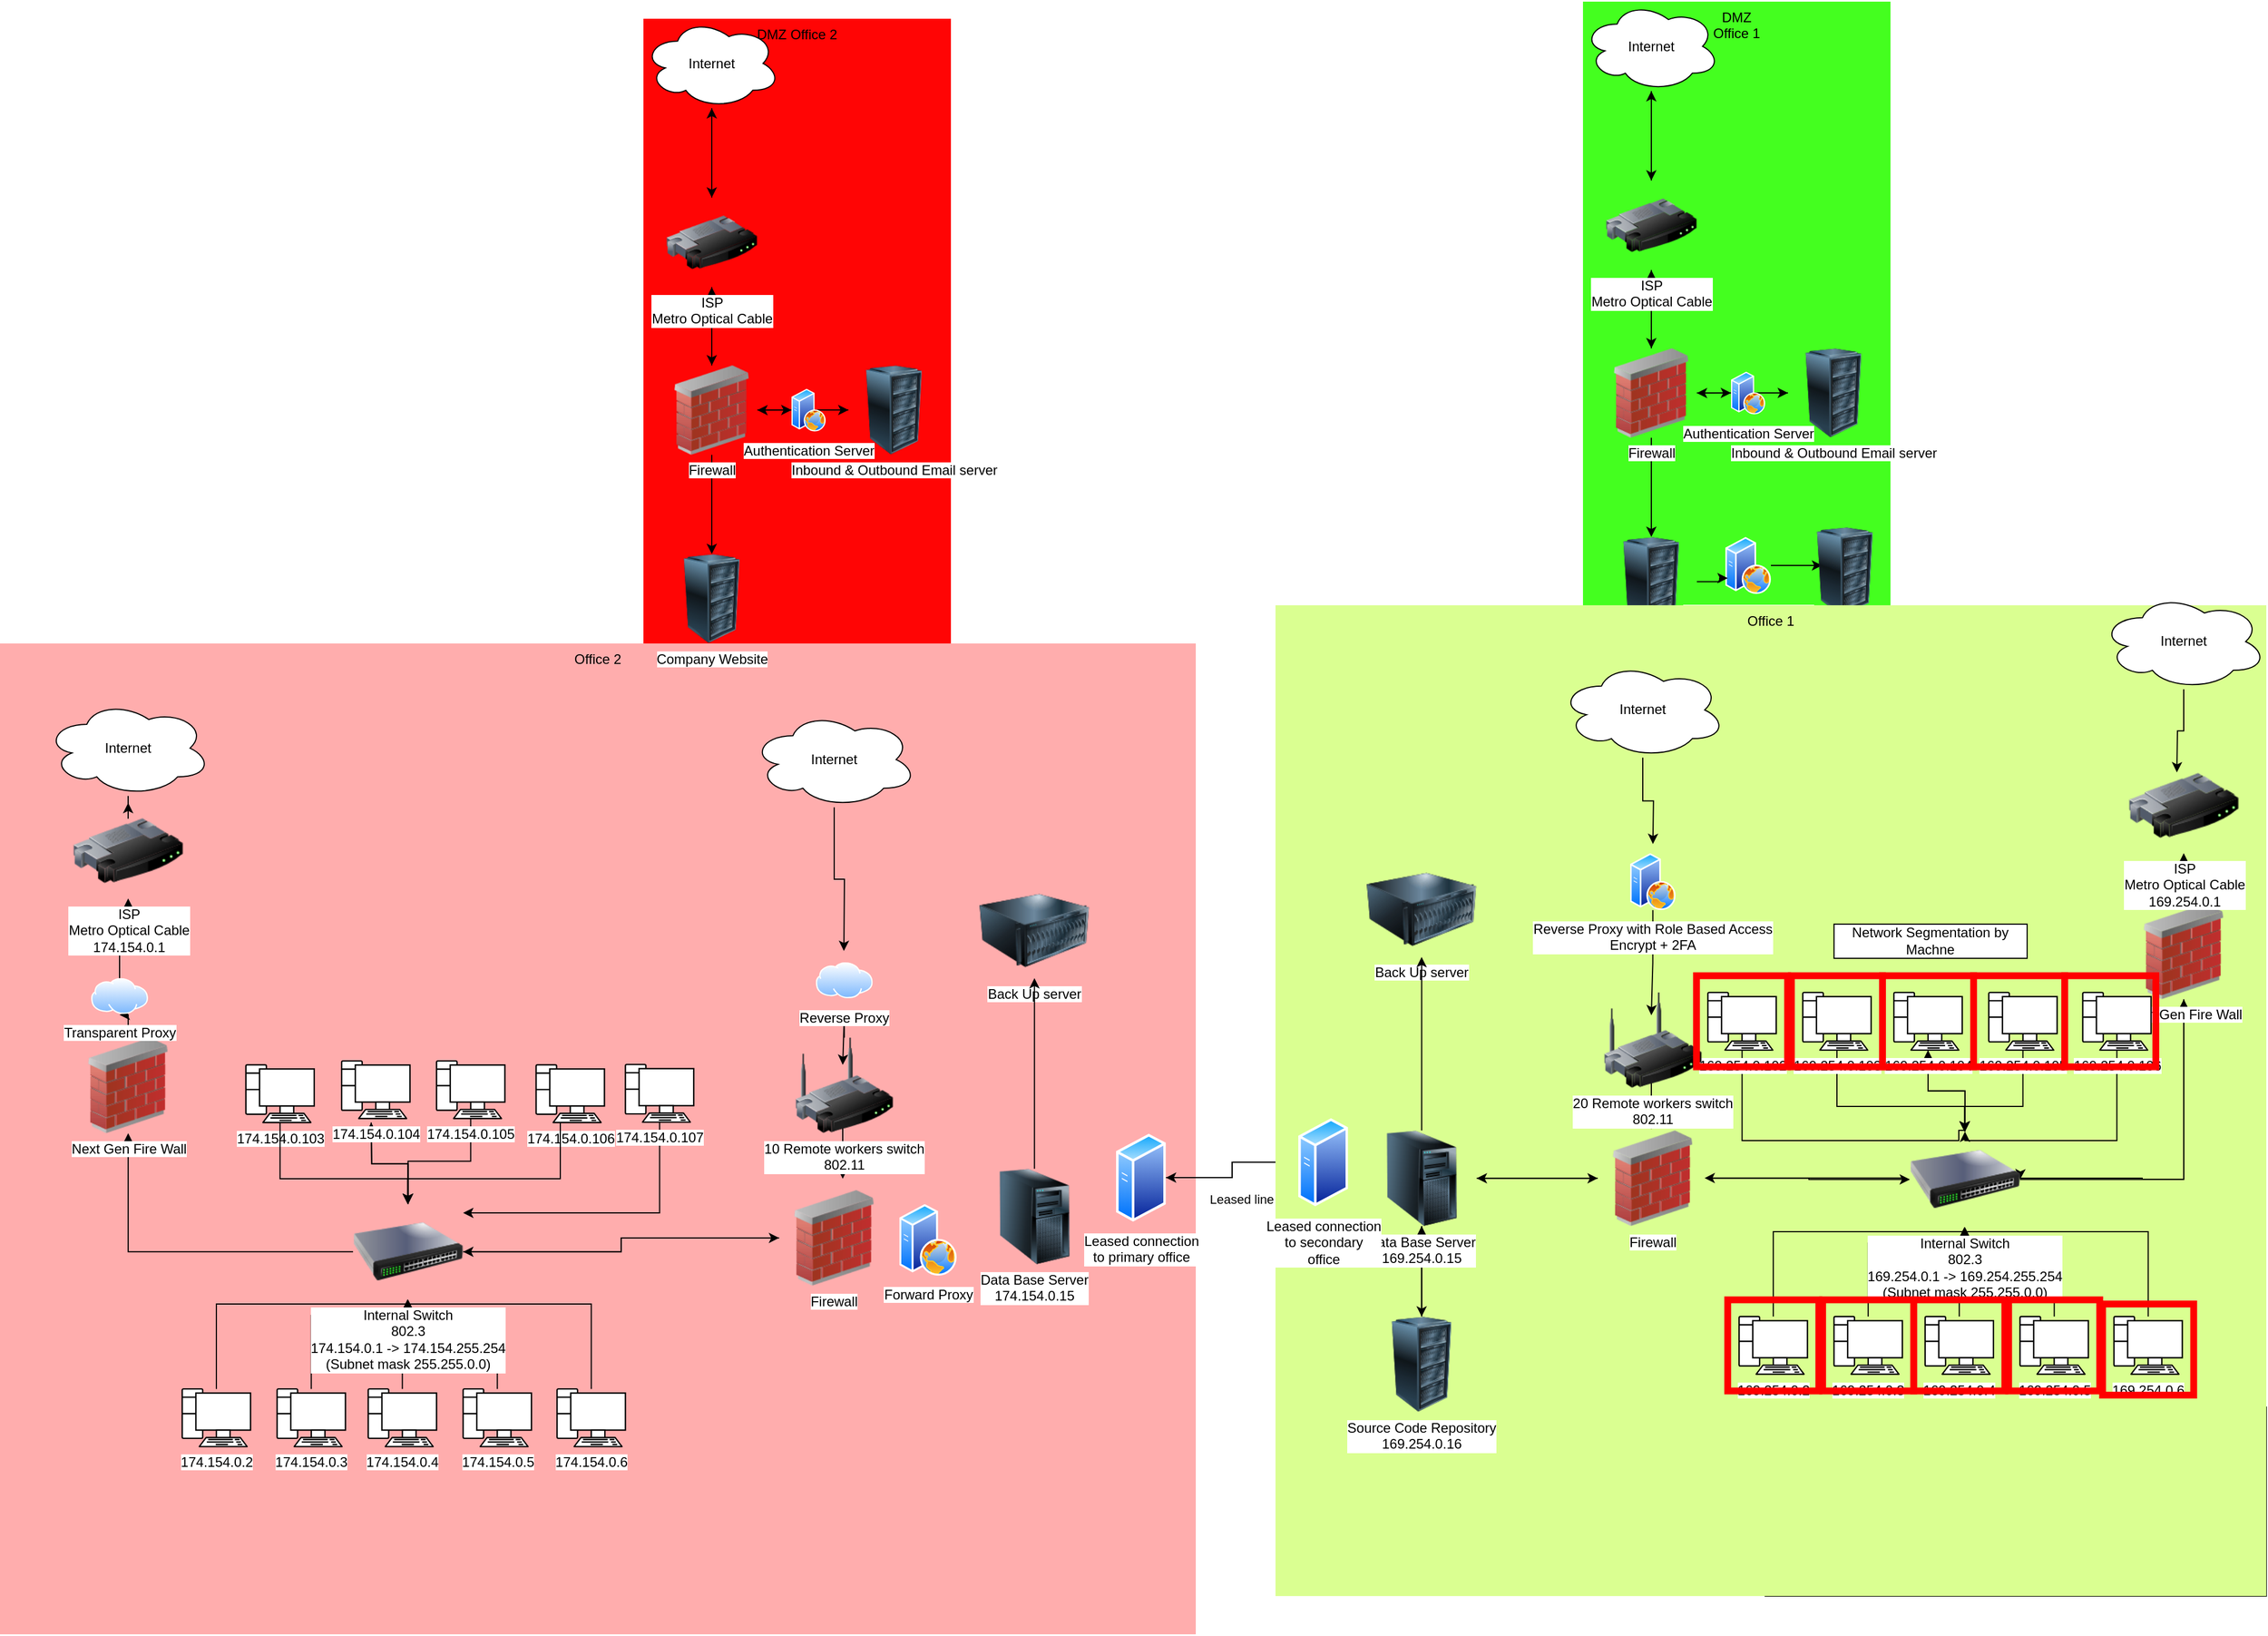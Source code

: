 <mxfile version="24.7.16">
  <diagram name="Page-1" id="X9YkFS0UQipS7ixekP1t">
    <mxGraphModel dx="2394" dy="1366" grid="1" gridSize="10" guides="1" tooltips="1" connect="1" arrows="1" fold="1" page="1" pageScale="1" pageWidth="1600" pageHeight="900" background="none" math="0" shadow="0">
      <root>
        <mxCell id="0" />
        <mxCell id="1" parent="0" />
        <mxCell id="PSQCY0DL3qGmr5zF4IYW-169" value="DMZ&#xa;Office 1&#xa;" style="group;fillColor=#44FF1F;" parent="1" vertex="1" connectable="0">
          <mxGeometry x="-110" y="-533.55" width="270" height="548.55" as="geometry" />
        </mxCell>
        <mxCell id="PSQCY0DL3qGmr5zF4IYW-170" value="Internet" style="ellipse;shape=cloud;whiteSpace=wrap;html=1;" parent="PSQCY0DL3qGmr5zF4IYW-169" vertex="1">
          <mxGeometry width="120" height="78.545" as="geometry" />
        </mxCell>
        <mxCell id="PSQCY0DL3qGmr5zF4IYW-171" style="edgeStyle=orthogonalEdgeStyle;rounded=0;orthogonalLoop=1;jettySize=auto;html=1;" parent="PSQCY0DL3qGmr5zF4IYW-169" source="PSQCY0DL3qGmr5zF4IYW-172" target="PSQCY0DL3qGmr5zF4IYW-170" edge="1">
          <mxGeometry relative="1" as="geometry" />
        </mxCell>
        <mxCell id="PSQCY0DL3qGmr5zF4IYW-173" style="edgeStyle=orthogonalEdgeStyle;rounded=0;orthogonalLoop=1;jettySize=auto;html=1;" parent="PSQCY0DL3qGmr5zF4IYW-169" source="PSQCY0DL3qGmr5zF4IYW-170" target="PSQCY0DL3qGmr5zF4IYW-172" edge="1">
          <mxGeometry relative="1" as="geometry" />
        </mxCell>
        <mxCell id="PSQCY0DL3qGmr5zF4IYW-174" style="edgeStyle=orthogonalEdgeStyle;rounded=0;orthogonalLoop=1;jettySize=auto;html=1;" parent="PSQCY0DL3qGmr5zF4IYW-169" source="PSQCY0DL3qGmr5zF4IYW-175" target="PSQCY0DL3qGmr5zF4IYW-172" edge="1">
          <mxGeometry relative="1" as="geometry" />
        </mxCell>
        <mxCell id="PSQCY0DL3qGmr5zF4IYW-176" style="edgeStyle=orthogonalEdgeStyle;rounded=0;orthogonalLoop=1;jettySize=auto;html=1;" parent="PSQCY0DL3qGmr5zF4IYW-169" source="PSQCY0DL3qGmr5zF4IYW-172" target="PSQCY0DL3qGmr5zF4IYW-175" edge="1">
          <mxGeometry relative="1" as="geometry" />
        </mxCell>
        <mxCell id="PSQCY0DL3qGmr5zF4IYW-177" style="edgeStyle=orthogonalEdgeStyle;rounded=0;orthogonalLoop=1;jettySize=auto;html=1;entryX=1;entryY=0.5;entryDx=0;entryDy=0;" parent="PSQCY0DL3qGmr5zF4IYW-169" source="PSQCY0DL3qGmr5zF4IYW-178" target="PSQCY0DL3qGmr5zF4IYW-175" edge="1">
          <mxGeometry relative="1" as="geometry" />
        </mxCell>
        <mxCell id="PSQCY0DL3qGmr5zF4IYW-178" value="Inbound &amp;amp; Outbound Email server&lt;br&gt;" style="image;html=1;image=img/lib/clip_art/computers/Server_Rack_128x128.png;" parent="PSQCY0DL3qGmr5zF4IYW-169" vertex="1">
          <mxGeometry x="180" y="304.364" width="80" height="78.545" as="geometry" />
        </mxCell>
        <mxCell id="PSQCY0DL3qGmr5zF4IYW-179" style="edgeStyle=orthogonalEdgeStyle;rounded=0;orthogonalLoop=1;jettySize=auto;html=1;" parent="PSQCY0DL3qGmr5zF4IYW-169" source="PSQCY0DL3qGmr5zF4IYW-184" target="PSQCY0DL3qGmr5zF4IYW-178" edge="1">
          <mxGeometry relative="1" as="geometry" />
        </mxCell>
        <mxCell id="PSQCY0DL3qGmr5zF4IYW-183" value="" style="edgeStyle=orthogonalEdgeStyle;rounded=0;orthogonalLoop=1;jettySize=auto;html=1;" parent="PSQCY0DL3qGmr5zF4IYW-169" source="PSQCY0DL3qGmr5zF4IYW-175" target="PSQCY0DL3qGmr5zF4IYW-184" edge="1">
          <mxGeometry relative="1" as="geometry">
            <mxPoint x="580" y="344" as="sourcePoint" />
            <mxPoint x="660" y="344" as="targetPoint" />
          </mxGeometry>
        </mxCell>
        <mxCell id="PSQCY0DL3qGmr5zF4IYW-184" value="Authentication Server" style="image;aspect=fixed;perimeter=ellipsePerimeter;html=1;align=center;shadow=0;dashed=0;spacingTop=3;image=img/lib/active_directory/web_server.svg;" parent="PSQCY0DL3qGmr5zF4IYW-169" vertex="1">
          <mxGeometry x="130" y="324.885" width="30" height="37.5" as="geometry" />
        </mxCell>
        <mxCell id="PSQCY0DL3qGmr5zF4IYW-185" style="edgeStyle=orthogonalEdgeStyle;rounded=0;orthogonalLoop=1;jettySize=auto;html=1;" parent="PSQCY0DL3qGmr5zF4IYW-169" source="PSQCY0DL3qGmr5zF4IYW-186" edge="1">
          <mxGeometry relative="1" as="geometry">
            <mxPoint x="210" y="495" as="targetPoint" />
          </mxGeometry>
        </mxCell>
        <mxCell id="PSQCY0DL3qGmr5zF4IYW-186" value="Authentication Server" style="image;aspect=fixed;perimeter=ellipsePerimeter;html=1;align=center;shadow=0;dashed=0;spacingTop=3;image=img/lib/active_directory/web_server.svg;" parent="PSQCY0DL3qGmr5zF4IYW-169" vertex="1">
          <mxGeometry x="125" y="470" width="40" height="50" as="geometry" />
        </mxCell>
        <mxCell id="PSQCY0DL3qGmr5zF4IYW-187" value="Website files and SQL" style="image;html=1;image=img/lib/clip_art/computers/Server_Rack_128x128.png;" parent="PSQCY0DL3qGmr5zF4IYW-169" vertex="1">
          <mxGeometry x="190" y="461.455" width="80" height="78.545" as="geometry" />
        </mxCell>
        <mxCell id="PSQCY0DL3qGmr5zF4IYW-181" value="Company Website&lt;br&gt;" style="image;html=1;image=img/lib/clip_art/computers/Server_Rack_128x128.png;" parent="PSQCY0DL3qGmr5zF4IYW-169" vertex="1">
          <mxGeometry x="20" y="470.005" width="80" height="78.545" as="geometry" />
        </mxCell>
        <mxCell id="PSQCY0DL3qGmr5zF4IYW-182" style="edgeStyle=orthogonalEdgeStyle;rounded=0;orthogonalLoop=1;jettySize=auto;html=1;" parent="PSQCY0DL3qGmr5zF4IYW-169" source="PSQCY0DL3qGmr5zF4IYW-175" target="PSQCY0DL3qGmr5zF4IYW-181" edge="1">
          <mxGeometry relative="1" as="geometry" />
        </mxCell>
        <mxCell id="PSQCY0DL3qGmr5zF4IYW-180" style="edgeStyle=orthogonalEdgeStyle;rounded=0;orthogonalLoop=1;jettySize=auto;html=1;entryX=0;entryY=0.75;entryDx=0;entryDy=0;" parent="PSQCY0DL3qGmr5zF4IYW-169" source="PSQCY0DL3qGmr5zF4IYW-181" target="PSQCY0DL3qGmr5zF4IYW-186" edge="1">
          <mxGeometry relative="1" as="geometry" />
        </mxCell>
        <mxCell id="PSQCY0DL3qGmr5zF4IYW-172" value="ISP&lt;br&gt;Metro Optical Cable&lt;br&gt;" style="image;html=1;image=img/lib/clip_art/networking/Router_128x128.png;" parent="PSQCY0DL3qGmr5zF4IYW-169" vertex="1">
          <mxGeometry x="20" y="157.091" width="80" height="78.545" as="geometry" />
        </mxCell>
        <mxCell id="PSQCY0DL3qGmr5zF4IYW-175" value="Firewall&lt;br&gt;" style="image;html=1;image=img/lib/clip_art/networking/Firewall_02_128x128.png;" parent="PSQCY0DL3qGmr5zF4IYW-169" vertex="1">
          <mxGeometry x="20" y="304.364" width="80" height="78.545" as="geometry" />
        </mxCell>
        <mxCell id="PSQCY0DL3qGmr5zF4IYW-196" value="Office 2" style="group;labelBackgroundColor=none;fillColor=#FFADAD;rounded=0;container=0;" parent="1" vertex="1" connectable="0">
          <mxGeometry x="-1500" y="30" width="1050" height="870" as="geometry" />
        </mxCell>
        <mxCell id="PSQCY0DL3qGmr5zF4IYW-202" style="edgeStyle=orthogonalEdgeStyle;rounded=0;orthogonalLoop=1;jettySize=auto;html=1;" parent="1" source="wFvbZyx7yDuqU1fI52FW-7" target="PSQCY0DL3qGmr5zF4IYW-227" edge="1">
          <mxGeometry relative="1" as="geometry" />
        </mxCell>
        <mxCell id="PSQCY0DL3qGmr5zF4IYW-200" style="edgeStyle=orthogonalEdgeStyle;rounded=0;orthogonalLoop=1;jettySize=auto;html=1;" parent="1" source="PSQCY0DL3qGmr5zF4IYW-223" target="PSQCY0DL3qGmr5zF4IYW-221" edge="1">
          <mxGeometry relative="1" as="geometry" />
        </mxCell>
        <mxCell id="PSQCY0DL3qGmr5zF4IYW-197" style="edgeStyle=orthogonalEdgeStyle;rounded=0;orthogonalLoop=1;jettySize=auto;html=1;" parent="1" source="PSQCY0DL3qGmr5zF4IYW-231" target="PSQCY0DL3qGmr5zF4IYW-227" edge="1">
          <mxGeometry relative="1" as="geometry">
            <mxPoint x="-975.632" y="206.747" as="targetPoint" />
          </mxGeometry>
        </mxCell>
        <mxCell id="PSQCY0DL3qGmr5zF4IYW-231" value="Internet" style="ellipse;shape=cloud;whiteSpace=wrap;html=1;" parent="1" vertex="1">
          <mxGeometry x="-1460" y="80" width="145" height="83.855" as="geometry" />
        </mxCell>
        <mxCell id="PSQCY0DL3qGmr5zF4IYW-227" value="ISP&lt;br&gt;&lt;div&gt;Metro Optical Cable&lt;/div&gt;&lt;div&gt;174.154.0.1&lt;br&gt;&lt;/div&gt;" style="image;html=1;image=img/lib/clip_art/networking/Router_128x128.png;" parent="1" vertex="1">
          <mxGeometry x="-1435.833" y="170.003" width="96.667" height="83.855" as="geometry" />
        </mxCell>
        <mxCell id="PSQCY0DL3qGmr5zF4IYW-221" value="Next Gen Fire Wall" style="image;html=1;image=img/lib/clip_art/networking/Firewall_02_128x128.png;" parent="1" vertex="1">
          <mxGeometry x="-1435.833" y="376.148" width="96.667" height="83.855" as="geometry" />
        </mxCell>
        <mxCell id="PSQCY0DL3qGmr5zF4IYW-206" style="edgeStyle=orthogonalEdgeStyle;rounded=0;orthogonalLoop=1;jettySize=auto;html=1;entryX=0.5;entryY=0;entryDx=0;entryDy=0;" parent="1" source="PSQCY0DL3qGmr5zF4IYW-229" edge="1">
          <mxGeometry relative="1" as="geometry">
            <mxPoint x="-760" y="400.0" as="targetPoint" />
          </mxGeometry>
        </mxCell>
        <mxCell id="PSQCY0DL3qGmr5zF4IYW-220" style="edgeStyle=orthogonalEdgeStyle;rounded=0;orthogonalLoop=1;jettySize=auto;html=1;" parent="1" edge="1">
          <mxGeometry relative="1" as="geometry">
            <mxPoint x="-760" y="500" as="targetPoint" />
            <mxPoint x="-760" y="450" as="sourcePoint" />
          </mxGeometry>
        </mxCell>
        <mxCell id="PSQCY0DL3qGmr5zF4IYW-226" value="Back Up server" style="image;html=1;image=img/lib/clip_art/computers/Server_128x128.png;" parent="1" vertex="1">
          <mxGeometry x="-640" y="239.998" width="96.667" height="83.855" as="geometry" />
        </mxCell>
        <mxCell id="PSQCY0DL3qGmr5zF4IYW-248" style="edgeStyle=orthogonalEdgeStyle;rounded=0;orthogonalLoop=1;jettySize=auto;html=1;" parent="1" source="PSQCY0DL3qGmr5zF4IYW-228" target="PSQCY0DL3qGmr5zF4IYW-223" edge="1">
          <mxGeometry relative="1" as="geometry" />
        </mxCell>
        <mxCell id="PSQCY0DL3qGmr5zF4IYW-228" value="Firewall&lt;br&gt;" style="image;html=1;image=img/lib/clip_art/networking/Firewall_02_128x128.png;" parent="1" vertex="1">
          <mxGeometry x="-815.837" y="510.005" width="96.667" height="83.855" as="geometry" />
        </mxCell>
        <mxCell id="PSQCY0DL3qGmr5zF4IYW-229" value="10 Remote workers switch&lt;br&gt;802.11" style="image;html=1;image=img/lib/clip_art/networking/Wireless_Router_128x128.png;" parent="1" vertex="1">
          <mxGeometry x="-806.997" y="376.146" width="96.667" height="83.855" as="geometry" />
        </mxCell>
        <mxCell id="6VdXOuYt-lf-O6uNw073-15" style="edgeStyle=orthogonalEdgeStyle;rounded=0;orthogonalLoop=1;jettySize=auto;html=1;" edge="1" parent="1" source="PSQCY0DL3qGmr5zF4IYW-230" target="PSQCY0DL3qGmr5zF4IYW-226">
          <mxGeometry relative="1" as="geometry" />
        </mxCell>
        <mxCell id="PSQCY0DL3qGmr5zF4IYW-230" value="Data Base Server&lt;br&gt;174.154.0.15" style="image;html=1;image=img/lib/clip_art/computers/Server_Tower_128x128.png;" parent="1" vertex="1">
          <mxGeometry x="-639.997" y="491.208" width="96.667" height="83.855" as="geometry" />
        </mxCell>
        <mxCell id="PSQCY0DL3qGmr5zF4IYW-242" style="edgeStyle=orthogonalEdgeStyle;rounded=0;orthogonalLoop=1;jettySize=auto;html=1;" parent="1" source="PSQCY0DL3qGmr5zF4IYW-243" edge="1">
          <mxGeometry relative="1" as="geometry">
            <mxPoint x="-759" y="300" as="targetPoint" />
          </mxGeometry>
        </mxCell>
        <mxCell id="PSQCY0DL3qGmr5zF4IYW-243" value="Internet" style="ellipse;shape=cloud;whiteSpace=wrap;html=1;" parent="1" vertex="1">
          <mxGeometry x="-840" y="90" width="145" height="83.855" as="geometry" />
        </mxCell>
        <mxCell id="PSQCY0DL3qGmr5zF4IYW-325" style="edgeStyle=orthogonalEdgeStyle;rounded=0;orthogonalLoop=1;jettySize=auto;html=1;" parent="1" source="PSQCY0DL3qGmr5zF4IYW-244" target="PSQCY0DL3qGmr5zF4IYW-195" edge="1">
          <mxGeometry relative="1" as="geometry" />
        </mxCell>
        <mxCell id="PSQCY0DL3qGmr5zF4IYW-244" value="Leased connection&lt;br&gt;to primary office" style="image;aspect=fixed;perimeter=ellipsePerimeter;html=1;align=center;shadow=0;dashed=0;spacingTop=3;image=img/lib/active_directory/generic_server.svg;" parent="1" vertex="1">
          <mxGeometry x="-520" y="460" width="43.75" height="78.13" as="geometry" />
        </mxCell>
        <mxCell id="PSQCY0DL3qGmr5zF4IYW-247" style="edgeStyle=orthogonalEdgeStyle;rounded=0;orthogonalLoop=1;jettySize=auto;html=1;" parent="1" source="PSQCY0DL3qGmr5zF4IYW-223" target="PSQCY0DL3qGmr5zF4IYW-228" edge="1">
          <mxGeometry relative="1" as="geometry" />
        </mxCell>
        <mxCell id="PSQCY0DL3qGmr5zF4IYW-201" style="edgeStyle=orthogonalEdgeStyle;rounded=0;orthogonalLoop=1;jettySize=auto;html=1;" parent="1" source="PSQCY0DL3qGmr5zF4IYW-224" target="PSQCY0DL3qGmr5zF4IYW-223" edge="1">
          <mxGeometry relative="1" as="geometry">
            <Array as="points">
              <mxPoint x="-1310.09" y="610" />
              <mxPoint x="-1142.09" y="610" />
            </Array>
          </mxGeometry>
        </mxCell>
        <mxCell id="PSQCY0DL3qGmr5zF4IYW-232" value="174.154.0.3" style="verticalAlign=top;verticalLabelPosition=bottom;labelPosition=center;align=center;html=1;outlineConnect=0;gradientDirection=north;strokeWidth=2;shape=mxgraph.networks.pc;labelBackgroundColor=default;" parent="1" vertex="1">
          <mxGeometry x="-1256.67" y="684.58" width="60" height="50.6" as="geometry" />
        </mxCell>
        <mxCell id="PSQCY0DL3qGmr5zF4IYW-211" style="edgeStyle=orthogonalEdgeStyle;rounded=0;orthogonalLoop=1;jettySize=auto;html=1;" parent="1" source="PSQCY0DL3qGmr5zF4IYW-232" target="PSQCY0DL3qGmr5zF4IYW-223" edge="1">
          <mxGeometry relative="1" as="geometry">
            <Array as="points">
              <mxPoint x="-1227.09" y="620" />
              <mxPoint x="-1142.09" y="620" />
            </Array>
          </mxGeometry>
        </mxCell>
        <mxCell id="PSQCY0DL3qGmr5zF4IYW-233" value="174.154.0.4" style="verticalAlign=top;verticalLabelPosition=bottom;labelPosition=center;align=center;html=1;outlineConnect=0;gradientDirection=north;strokeWidth=2;shape=mxgraph.networks.pc;labelBackgroundColor=default;" parent="1" vertex="1">
          <mxGeometry x="-1176.67" y="684.58" width="60" height="50.6" as="geometry" />
        </mxCell>
        <mxCell id="PSQCY0DL3qGmr5zF4IYW-212" style="edgeStyle=orthogonalEdgeStyle;rounded=0;orthogonalLoop=1;jettySize=auto;html=1;" parent="1" source="PSQCY0DL3qGmr5zF4IYW-233" target="PSQCY0DL3qGmr5zF4IYW-223" edge="1">
          <mxGeometry relative="1" as="geometry" />
        </mxCell>
        <mxCell id="PSQCY0DL3qGmr5zF4IYW-234" value="174.154.0.5" style="verticalAlign=top;verticalLabelPosition=bottom;labelPosition=center;align=center;html=1;outlineConnect=0;gradientDirection=north;strokeWidth=2;shape=mxgraph.networks.pc;labelBackgroundColor=default;" parent="1" vertex="1">
          <mxGeometry x="-1093.34" y="684.58" width="60" height="50.6" as="geometry" />
        </mxCell>
        <mxCell id="PSQCY0DL3qGmr5zF4IYW-213" style="edgeStyle=orthogonalEdgeStyle;rounded=0;orthogonalLoop=1;jettySize=auto;html=1;" parent="1" source="PSQCY0DL3qGmr5zF4IYW-234" target="PSQCY0DL3qGmr5zF4IYW-223" edge="1">
          <mxGeometry relative="1" as="geometry">
            <Array as="points">
              <mxPoint x="-1063.09" y="620" />
              <mxPoint x="-1142.09" y="620" />
            </Array>
          </mxGeometry>
        </mxCell>
        <mxCell id="PSQCY0DL3qGmr5zF4IYW-235" value="174.154.0.6" style="verticalAlign=top;verticalLabelPosition=bottom;labelPosition=center;align=center;html=1;outlineConnect=0;gradientDirection=north;strokeWidth=2;shape=mxgraph.networks.pc;labelBackgroundColor=default;" parent="1" vertex="1">
          <mxGeometry x="-1010.84" y="684.58" width="60" height="50.6" as="geometry" />
        </mxCell>
        <mxCell id="PSQCY0DL3qGmr5zF4IYW-214" style="edgeStyle=orthogonalEdgeStyle;rounded=0;orthogonalLoop=1;jettySize=auto;html=1;" parent="1" source="PSQCY0DL3qGmr5zF4IYW-235" target="PSQCY0DL3qGmr5zF4IYW-223" edge="1">
          <mxGeometry relative="1" as="geometry">
            <Array as="points">
              <mxPoint x="-981.09" y="610" />
              <mxPoint x="-1142.09" y="610" />
            </Array>
          </mxGeometry>
        </mxCell>
        <mxCell id="PSQCY0DL3qGmr5zF4IYW-237" value="174.154.0.103" style="verticalAlign=top;verticalLabelPosition=bottom;labelPosition=center;align=center;html=1;outlineConnect=0;gradientDirection=north;strokeWidth=2;shape=mxgraph.networks.pc;labelBackgroundColor=default;" parent="1" vertex="1">
          <mxGeometry x="-1284.09" y="400" width="60" height="50.6" as="geometry" />
        </mxCell>
        <mxCell id="PSQCY0DL3qGmr5zF4IYW-216" style="edgeStyle=orthogonalEdgeStyle;rounded=0;orthogonalLoop=1;jettySize=auto;html=1;" parent="1" source="PSQCY0DL3qGmr5zF4IYW-237" target="PSQCY0DL3qGmr5zF4IYW-223" edge="1">
          <mxGeometry relative="1" as="geometry">
            <Array as="points">
              <mxPoint x="-1254.09" y="500" />
              <mxPoint x="-1142.09" y="500" />
            </Array>
          </mxGeometry>
        </mxCell>
        <mxCell id="PSQCY0DL3qGmr5zF4IYW-239" value="174.154.0.106" style="verticalAlign=top;verticalLabelPosition=bottom;labelPosition=center;align=center;html=1;outlineConnect=0;gradientDirection=north;strokeWidth=2;shape=mxgraph.networks.pc;strokeColor=default;labelBackgroundColor=default;" parent="1" vertex="1">
          <mxGeometry x="-1029.25" y="400" width="60" height="50.6" as="geometry" />
        </mxCell>
        <mxCell id="PSQCY0DL3qGmr5zF4IYW-219" style="edgeStyle=orthogonalEdgeStyle;rounded=0;orthogonalLoop=1;jettySize=auto;html=1;entryX=0.5;entryY=0;entryDx=0;entryDy=0;" parent="1" source="PSQCY0DL3qGmr5zF4IYW-239" target="PSQCY0DL3qGmr5zF4IYW-223" edge="1">
          <mxGeometry relative="1" as="geometry">
            <Array as="points">
              <mxPoint x="-1008" y="500" />
              <mxPoint x="-1142" y="500" />
            </Array>
          </mxGeometry>
        </mxCell>
        <mxCell id="PSQCY0DL3qGmr5zF4IYW-217" style="edgeStyle=orthogonalEdgeStyle;rounded=0;orthogonalLoop=1;jettySize=auto;html=1;entryX=0.5;entryY=0;entryDx=0;entryDy=0;" parent="1" target="PSQCY0DL3qGmr5zF4IYW-223" edge="1">
          <mxGeometry relative="1" as="geometry">
            <mxPoint x="-1174.083" y="450.6" as="sourcePoint" />
          </mxGeometry>
        </mxCell>
        <mxCell id="PSQCY0DL3qGmr5zF4IYW-222" value="" style="edgeStyle=orthogonalEdgeStyle;rounded=0;orthogonalLoop=1;jettySize=auto;html=1;" parent="1" source="PSQCY0DL3qGmr5zF4IYW-223" edge="1">
          <mxGeometry relative="1" as="geometry">
            <mxPoint x="-1174.083" y="450.6" as="targetPoint" />
          </mxGeometry>
        </mxCell>
        <mxCell id="PSQCY0DL3qGmr5zF4IYW-223" value="Internal Switch&lt;br&gt;802.3&lt;br&gt;174.154.0.1 -&amp;gt; 174.154.255.254 &lt;br&gt;(Subnet mask 255.255.0.0)" style="image;html=1;image=img/lib/clip_art/networking/Switch_128x128.png;" parent="1" vertex="1">
          <mxGeometry x="-1190.003" y="522.207" width="96.667" height="83.855" as="geometry" />
        </mxCell>
        <mxCell id="PSQCY0DL3qGmr5zF4IYW-224" value="174.154.0.2" style="verticalAlign=top;verticalLabelPosition=bottom;labelPosition=center;align=center;html=1;outlineConnect=0;gradientDirection=north;strokeWidth=2;shape=mxgraph.networks.pc;labelBackgroundColor=default;" parent="1" vertex="1">
          <mxGeometry x="-1340" y="684.58" width="60" height="50.6" as="geometry" />
        </mxCell>
        <mxCell id="PSQCY0DL3qGmr5zF4IYW-249" value="174.154.0.104" style="verticalAlign=top;verticalLabelPosition=bottom;labelPosition=center;align=center;html=1;outlineConnect=0;gradientDirection=north;strokeWidth=2;shape=mxgraph.networks.pc;labelBackgroundColor=default;" parent="1" vertex="1">
          <mxGeometry x="-1200" y="396.54" width="60" height="50.6" as="geometry" />
        </mxCell>
        <mxCell id="PSQCY0DL3qGmr5zF4IYW-258" style="edgeStyle=orthogonalEdgeStyle;rounded=0;orthogonalLoop=1;jettySize=auto;html=1;entryX=0.5;entryY=0;entryDx=0;entryDy=0;" parent="1" source="PSQCY0DL3qGmr5zF4IYW-251" target="PSQCY0DL3qGmr5zF4IYW-223" edge="1">
          <mxGeometry relative="1" as="geometry" />
        </mxCell>
        <mxCell id="PSQCY0DL3qGmr5zF4IYW-251" value="174.154.0.105" style="verticalAlign=top;verticalLabelPosition=bottom;labelPosition=center;align=center;html=1;outlineConnect=0;gradientDirection=north;strokeWidth=2;shape=mxgraph.networks.pc;labelBackgroundColor=default;" parent="1" vertex="1">
          <mxGeometry x="-1116.67" y="396.54" width="60" height="50.6" as="geometry" />
        </mxCell>
        <mxCell id="PSQCY0DL3qGmr5zF4IYW-304" style="edgeStyle=orthogonalEdgeStyle;rounded=0;orthogonalLoop=1;jettySize=auto;html=1;" parent="1" source="PSQCY0DL3qGmr5zF4IYW-303" target="PSQCY0DL3qGmr5zF4IYW-223" edge="1">
          <mxGeometry relative="1" as="geometry">
            <Array as="points">
              <mxPoint x="-921" y="530" />
            </Array>
          </mxGeometry>
        </mxCell>
        <mxCell id="PSQCY0DL3qGmr5zF4IYW-303" value="174.154.0.107" style="verticalAlign=top;verticalLabelPosition=bottom;labelPosition=center;align=center;html=1;outlineConnect=0;gradientDirection=north;strokeWidth=2;shape=mxgraph.networks.pc;strokeColor=default;labelBackgroundColor=default;" parent="1" vertex="1">
          <mxGeometry x="-950.84" y="399.7" width="60" height="50.6" as="geometry" />
        </mxCell>
        <mxCell id="PSQCY0DL3qGmr5zF4IYW-306" value="DMZ Office 2&#xa;" style="group;fillColor=#FF0505;" parent="1" vertex="1" connectable="0">
          <mxGeometry x="-935" y="-518.55" width="270" height="548.55" as="geometry" />
        </mxCell>
        <mxCell id="PSQCY0DL3qGmr5zF4IYW-307" value="Internet" style="ellipse;shape=cloud;whiteSpace=wrap;html=1;" parent="PSQCY0DL3qGmr5zF4IYW-306" vertex="1">
          <mxGeometry width="120" height="78.545" as="geometry" />
        </mxCell>
        <mxCell id="PSQCY0DL3qGmr5zF4IYW-308" style="edgeStyle=orthogonalEdgeStyle;rounded=0;orthogonalLoop=1;jettySize=auto;html=1;" parent="PSQCY0DL3qGmr5zF4IYW-306" source="PSQCY0DL3qGmr5zF4IYW-323" target="PSQCY0DL3qGmr5zF4IYW-307" edge="1">
          <mxGeometry relative="1" as="geometry" />
        </mxCell>
        <mxCell id="PSQCY0DL3qGmr5zF4IYW-309" style="edgeStyle=orthogonalEdgeStyle;rounded=0;orthogonalLoop=1;jettySize=auto;html=1;" parent="PSQCY0DL3qGmr5zF4IYW-306" source="PSQCY0DL3qGmr5zF4IYW-307" target="PSQCY0DL3qGmr5zF4IYW-323" edge="1">
          <mxGeometry relative="1" as="geometry" />
        </mxCell>
        <mxCell id="PSQCY0DL3qGmr5zF4IYW-310" style="edgeStyle=orthogonalEdgeStyle;rounded=0;orthogonalLoop=1;jettySize=auto;html=1;" parent="PSQCY0DL3qGmr5zF4IYW-306" source="PSQCY0DL3qGmr5zF4IYW-324" target="PSQCY0DL3qGmr5zF4IYW-323" edge="1">
          <mxGeometry relative="1" as="geometry" />
        </mxCell>
        <mxCell id="PSQCY0DL3qGmr5zF4IYW-311" style="edgeStyle=orthogonalEdgeStyle;rounded=0;orthogonalLoop=1;jettySize=auto;html=1;" parent="PSQCY0DL3qGmr5zF4IYW-306" source="PSQCY0DL3qGmr5zF4IYW-323" target="PSQCY0DL3qGmr5zF4IYW-324" edge="1">
          <mxGeometry relative="1" as="geometry" />
        </mxCell>
        <mxCell id="PSQCY0DL3qGmr5zF4IYW-312" style="edgeStyle=orthogonalEdgeStyle;rounded=0;orthogonalLoop=1;jettySize=auto;html=1;entryX=1;entryY=0.5;entryDx=0;entryDy=0;" parent="PSQCY0DL3qGmr5zF4IYW-306" source="PSQCY0DL3qGmr5zF4IYW-313" target="PSQCY0DL3qGmr5zF4IYW-324" edge="1">
          <mxGeometry relative="1" as="geometry" />
        </mxCell>
        <mxCell id="PSQCY0DL3qGmr5zF4IYW-313" value="Inbound &amp;amp; Outbound Email server&lt;br&gt;" style="image;html=1;image=img/lib/clip_art/computers/Server_Rack_128x128.png;" parent="PSQCY0DL3qGmr5zF4IYW-306" vertex="1">
          <mxGeometry x="180" y="304.364" width="80" height="78.545" as="geometry" />
        </mxCell>
        <mxCell id="PSQCY0DL3qGmr5zF4IYW-314" style="edgeStyle=orthogonalEdgeStyle;rounded=0;orthogonalLoop=1;jettySize=auto;html=1;" parent="PSQCY0DL3qGmr5zF4IYW-306" source="PSQCY0DL3qGmr5zF4IYW-316" target="PSQCY0DL3qGmr5zF4IYW-313" edge="1">
          <mxGeometry relative="1" as="geometry" />
        </mxCell>
        <mxCell id="PSQCY0DL3qGmr5zF4IYW-315" value="" style="edgeStyle=orthogonalEdgeStyle;rounded=0;orthogonalLoop=1;jettySize=auto;html=1;" parent="PSQCY0DL3qGmr5zF4IYW-306" source="PSQCY0DL3qGmr5zF4IYW-324" target="PSQCY0DL3qGmr5zF4IYW-316" edge="1">
          <mxGeometry relative="1" as="geometry">
            <mxPoint x="580" y="344" as="sourcePoint" />
            <mxPoint x="660" y="344" as="targetPoint" />
          </mxGeometry>
        </mxCell>
        <mxCell id="PSQCY0DL3qGmr5zF4IYW-316" value="Authentication Server" style="image;aspect=fixed;perimeter=ellipsePerimeter;html=1;align=center;shadow=0;dashed=0;spacingTop=3;image=img/lib/active_directory/web_server.svg;" parent="PSQCY0DL3qGmr5zF4IYW-306" vertex="1">
          <mxGeometry x="130" y="324.885" width="30" height="37.5" as="geometry" />
        </mxCell>
        <mxCell id="PSQCY0DL3qGmr5zF4IYW-320" value="Company Website&lt;br&gt;" style="image;html=1;image=img/lib/clip_art/computers/Server_Rack_128x128.png;" parent="PSQCY0DL3qGmr5zF4IYW-306" vertex="1">
          <mxGeometry x="20" y="470.005" width="80" height="78.545" as="geometry" />
        </mxCell>
        <mxCell id="PSQCY0DL3qGmr5zF4IYW-321" style="edgeStyle=orthogonalEdgeStyle;rounded=0;orthogonalLoop=1;jettySize=auto;html=1;" parent="PSQCY0DL3qGmr5zF4IYW-306" source="PSQCY0DL3qGmr5zF4IYW-324" target="PSQCY0DL3qGmr5zF4IYW-320" edge="1">
          <mxGeometry relative="1" as="geometry" />
        </mxCell>
        <mxCell id="PSQCY0DL3qGmr5zF4IYW-323" value="ISP&lt;br&gt;Metro Optical Cable&lt;br&gt;" style="image;html=1;image=img/lib/clip_art/networking/Router_128x128.png;" parent="PSQCY0DL3qGmr5zF4IYW-306" vertex="1">
          <mxGeometry x="20" y="157.091" width="80" height="78.545" as="geometry" />
        </mxCell>
        <mxCell id="PSQCY0DL3qGmr5zF4IYW-324" value="Firewall&lt;br&gt;" style="image;html=1;image=img/lib/clip_art/networking/Firewall_02_128x128.png;" parent="PSQCY0DL3qGmr5zF4IYW-306" vertex="1">
          <mxGeometry x="20" y="304.364" width="80" height="78.545" as="geometry" />
        </mxCell>
        <mxCell id="PSQCY0DL3qGmr5zF4IYW-326" style="edgeStyle=orthogonalEdgeStyle;rounded=0;orthogonalLoop=1;jettySize=auto;html=1;" parent="1" source="PSQCY0DL3qGmr5zF4IYW-195" target="PSQCY0DL3qGmr5zF4IYW-244" edge="1">
          <mxGeometry relative="1" as="geometry" />
        </mxCell>
        <mxCell id="PSQCY0DL3qGmr5zF4IYW-327" value="Leased line" style="edgeLabel;html=1;align=center;verticalAlign=middle;resizable=0;points=[];" parent="PSQCY0DL3qGmr5zF4IYW-326" vertex="1" connectable="0">
          <mxGeometry x="0.25" y="-2" relative="1" as="geometry">
            <mxPoint x="17" y="21" as="offset" />
          </mxGeometry>
        </mxCell>
        <mxCell id="5QsFdZan3LT1QKr72UUt-5" value="Forward Proxy" style="image;aspect=fixed;perimeter=ellipsePerimeter;html=1;align=center;shadow=0;dashed=0;spacingTop=3;image=img/lib/active_directory/web_server.svg;" parent="1" vertex="1">
          <mxGeometry x="-710.33" y="522.21" width="50.33" height="62.91" as="geometry" />
        </mxCell>
        <mxCell id="wFvbZyx7yDuqU1fI52FW-1" value="Reverse Proxy" style="image;aspect=fixed;perimeter=ellipsePerimeter;html=1;align=center;shadow=0;dashed=0;spacingTop=3;image=img/lib/active_directory/internet_cloud.svg;" parent="1" vertex="1">
          <mxGeometry x="-783.66" y="310" width="50" height="31.5" as="geometry" />
        </mxCell>
        <mxCell id="wFvbZyx7yDuqU1fI52FW-8" value="" style="edgeStyle=orthogonalEdgeStyle;rounded=0;orthogonalLoop=1;jettySize=auto;html=1;" parent="1" source="PSQCY0DL3qGmr5zF4IYW-221" target="wFvbZyx7yDuqU1fI52FW-7" edge="1">
          <mxGeometry relative="1" as="geometry">
            <mxPoint x="-1387" y="376" as="sourcePoint" />
            <mxPoint x="-1387" y="254" as="targetPoint" />
          </mxGeometry>
        </mxCell>
        <mxCell id="wFvbZyx7yDuqU1fI52FW-7" value="Transparent Proxy" style="image;aspect=fixed;perimeter=ellipsePerimeter;html=1;align=center;shadow=0;dashed=0;spacingTop=3;image=img/lib/active_directory/internet_cloud.svg;" parent="1" vertex="1">
          <mxGeometry x="-1420" y="323.85" width="50" height="31.5" as="geometry" />
        </mxCell>
        <mxCell id="6VdXOuYt-lf-O6uNw073-1" value="" style="swimlane;startSize=0;" vertex="1" parent="1">
          <mxGeometry x="50" y="700" width="440" height="166.45" as="geometry" />
        </mxCell>
        <mxCell id="PSQCY0DL3qGmr5zF4IYW-73" value="Office 1" style="group;labelBackgroundColor=none;fillColor=#DAFF91;rounded=0;" parent="6VdXOuYt-lf-O6uNw073-1" vertex="1" connectable="0">
          <mxGeometry x="-430" y="-703.55" width="870" height="870" as="geometry" />
        </mxCell>
        <mxCell id="PSQCY0DL3qGmr5zF4IYW-3" style="edgeStyle=orthogonalEdgeStyle;rounded=0;orthogonalLoop=1;jettySize=auto;html=1;" parent="PSQCY0DL3qGmr5zF4IYW-73" source="PSQCY0DL3qGmr5zF4IYW-1" edge="1">
          <mxGeometry relative="1" as="geometry">
            <mxPoint x="791.458" y="146.747" as="targetPoint" />
          </mxGeometry>
        </mxCell>
        <mxCell id="PSQCY0DL3qGmr5zF4IYW-5" style="edgeStyle=orthogonalEdgeStyle;rounded=0;orthogonalLoop=1;jettySize=auto;html=1;" parent="PSQCY0DL3qGmr5zF4IYW-73" target="PSQCY0DL3qGmr5zF4IYW-4" edge="1">
          <mxGeometry relative="1" as="geometry">
            <mxPoint x="791.458" y="230.602" as="sourcePoint" />
          </mxGeometry>
        </mxCell>
        <mxCell id="PSQCY0DL3qGmr5zF4IYW-78" style="edgeStyle=orthogonalEdgeStyle;rounded=0;orthogonalLoop=1;jettySize=auto;html=1;entryX=1;entryY=0.5;entryDx=0;entryDy=0;" parent="PSQCY0DL3qGmr5zF4IYW-73" source="PSQCY0DL3qGmr5zF4IYW-4" target="PSQCY0DL3qGmr5zF4IYW-8" edge="1">
          <mxGeometry relative="1" as="geometry">
            <mxPoint x="760" y="540" as="targetPoint" />
            <Array as="points">
              <mxPoint x="798" y="504" />
              <mxPoint x="761" y="504" />
              <mxPoint x="761" y="503" />
              <mxPoint x="654" y="503" />
            </Array>
          </mxGeometry>
        </mxCell>
        <mxCell id="PSQCY0DL3qGmr5zF4IYW-33" style="edgeStyle=orthogonalEdgeStyle;rounded=0;orthogonalLoop=1;jettySize=auto;html=1;" parent="PSQCY0DL3qGmr5zF4IYW-73" source="PSQCY0DL3qGmr5zF4IYW-8" target="PSQCY0DL3qGmr5zF4IYW-4" edge="1">
          <mxGeometry relative="1" as="geometry" />
        </mxCell>
        <mxCell id="PSQCY0DL3qGmr5zF4IYW-94" style="edgeStyle=orthogonalEdgeStyle;rounded=0;orthogonalLoop=1;jettySize=auto;html=1;" parent="PSQCY0DL3qGmr5zF4IYW-73" source="PSQCY0DL3qGmr5zF4IYW-10" target="PSQCY0DL3qGmr5zF4IYW-8" edge="1">
          <mxGeometry relative="1" as="geometry">
            <Array as="points">
              <mxPoint x="437" y="550" />
              <mxPoint x="605" y="550" />
            </Array>
          </mxGeometry>
        </mxCell>
        <mxCell id="PSQCY0DL3qGmr5zF4IYW-34" style="edgeStyle=orthogonalEdgeStyle;rounded=0;orthogonalLoop=1;jettySize=auto;html=1;" parent="PSQCY0DL3qGmr5zF4IYW-73" source="PSQCY0DL3qGmr5zF4IYW-4" target="PSQCY0DL3qGmr5zF4IYW-17" edge="1">
          <mxGeometry relative="1" as="geometry" />
        </mxCell>
        <mxCell id="PSQCY0DL3qGmr5zF4IYW-39" style="edgeStyle=orthogonalEdgeStyle;rounded=0;orthogonalLoop=1;jettySize=auto;html=1;" parent="PSQCY0DL3qGmr5zF4IYW-73" source="PSQCY0DL3qGmr5zF4IYW-37" target="PSQCY0DL3qGmr5zF4IYW-8" edge="1">
          <mxGeometry relative="1" as="geometry" />
        </mxCell>
        <mxCell id="PSQCY0DL3qGmr5zF4IYW-77" style="edgeStyle=orthogonalEdgeStyle;rounded=0;orthogonalLoop=1;jettySize=auto;html=1;" parent="PSQCY0DL3qGmr5zF4IYW-73" source="PSQCY0DL3qGmr5zF4IYW-37" target="PSQCY0DL3qGmr5zF4IYW-66" edge="1">
          <mxGeometry relative="1" as="geometry" />
        </mxCell>
        <mxCell id="PSQCY0DL3qGmr5zF4IYW-40" style="edgeStyle=orthogonalEdgeStyle;rounded=0;orthogonalLoop=1;jettySize=auto;html=1;strokeColor=default;" parent="PSQCY0DL3qGmr5zF4IYW-73" edge="1">
          <mxGeometry relative="1" as="geometry">
            <mxPoint x="550.417" y="502.964" as="sourcePoint" />
            <mxPoint x="376.75" y="502.964" as="targetPoint" />
          </mxGeometry>
        </mxCell>
        <mxCell id="PSQCY0DL3qGmr5zF4IYW-100" style="edgeStyle=orthogonalEdgeStyle;rounded=0;orthogonalLoop=1;jettySize=auto;html=1;entryX=0.5;entryY=0;entryDx=0;entryDy=0;" parent="PSQCY0DL3qGmr5zF4IYW-73" source="5QsFdZan3LT1QKr72UUt-1" edge="1">
          <mxGeometry relative="1" as="geometry">
            <mxPoint x="331.385" y="293.491" as="sourcePoint" />
            <mxPoint x="330" y="360.0" as="targetPoint" />
          </mxGeometry>
        </mxCell>
        <mxCell id="PSQCY0DL3qGmr5zF4IYW-69" style="edgeStyle=orthogonalEdgeStyle;rounded=0;orthogonalLoop=1;jettySize=auto;html=1;" parent="PSQCY0DL3qGmr5zF4IYW-73" source="PSQCY0DL3qGmr5zF4IYW-66" target="PSQCY0DL3qGmr5zF4IYW-11" edge="1">
          <mxGeometry relative="1" as="geometry" />
        </mxCell>
        <mxCell id="PSQCY0DL3qGmr5zF4IYW-76" style="edgeStyle=orthogonalEdgeStyle;rounded=0;orthogonalLoop=1;jettySize=auto;html=1;" parent="PSQCY0DL3qGmr5zF4IYW-73" source="PSQCY0DL3qGmr5zF4IYW-66" target="PSQCY0DL3qGmr5zF4IYW-37" edge="1">
          <mxGeometry relative="1" as="geometry" />
        </mxCell>
        <mxCell id="PSQCY0DL3qGmr5zF4IYW-70" style="edgeStyle=orthogonalEdgeStyle;rounded=0;orthogonalLoop=1;jettySize=auto;html=1;" parent="PSQCY0DL3qGmr5zF4IYW-73" source="PSQCY0DL3qGmr5zF4IYW-11" target="PSQCY0DL3qGmr5zF4IYW-66" edge="1">
          <mxGeometry relative="1" as="geometry" />
        </mxCell>
        <mxCell id="PSQCY0DL3qGmr5zF4IYW-95" style="edgeStyle=orthogonalEdgeStyle;rounded=0;orthogonalLoop=1;jettySize=auto;html=1;" parent="PSQCY0DL3qGmr5zF4IYW-73" source="PSQCY0DL3qGmr5zF4IYW-79" target="PSQCY0DL3qGmr5zF4IYW-8" edge="1">
          <mxGeometry relative="1" as="geometry">
            <Array as="points">
              <mxPoint x="520" y="560" />
              <mxPoint x="605" y="560" />
            </Array>
          </mxGeometry>
        </mxCell>
        <mxCell id="PSQCY0DL3qGmr5zF4IYW-96" style="edgeStyle=orthogonalEdgeStyle;rounded=0;orthogonalLoop=1;jettySize=auto;html=1;" parent="PSQCY0DL3qGmr5zF4IYW-73" source="PSQCY0DL3qGmr5zF4IYW-80" target="PSQCY0DL3qGmr5zF4IYW-8" edge="1">
          <mxGeometry relative="1" as="geometry" />
        </mxCell>
        <mxCell id="PSQCY0DL3qGmr5zF4IYW-97" style="edgeStyle=orthogonalEdgeStyle;rounded=0;orthogonalLoop=1;jettySize=auto;html=1;" parent="PSQCY0DL3qGmr5zF4IYW-73" source="PSQCY0DL3qGmr5zF4IYW-81" target="PSQCY0DL3qGmr5zF4IYW-8" edge="1">
          <mxGeometry relative="1" as="geometry">
            <Array as="points">
              <mxPoint x="684" y="560" />
              <mxPoint x="605" y="560" />
            </Array>
          </mxGeometry>
        </mxCell>
        <mxCell id="PSQCY0DL3qGmr5zF4IYW-98" style="edgeStyle=orthogonalEdgeStyle;rounded=0;orthogonalLoop=1;jettySize=auto;html=1;" parent="PSQCY0DL3qGmr5zF4IYW-73" source="PSQCY0DL3qGmr5zF4IYW-82" target="PSQCY0DL3qGmr5zF4IYW-8" edge="1">
          <mxGeometry relative="1" as="geometry">
            <Array as="points">
              <mxPoint x="766" y="550" />
              <mxPoint x="605" y="550" />
            </Array>
          </mxGeometry>
        </mxCell>
        <mxCell id="PSQCY0DL3qGmr5zF4IYW-89" style="edgeStyle=orthogonalEdgeStyle;rounded=0;orthogonalLoop=1;jettySize=auto;html=1;entryX=0.5;entryY=0;entryDx=0;entryDy=0;" parent="PSQCY0DL3qGmr5zF4IYW-73" source="PSQCY0DL3qGmr5zF4IYW-83" target="PSQCY0DL3qGmr5zF4IYW-8" edge="1">
          <mxGeometry relative="1" as="geometry">
            <mxPoint x="430" y="490" as="targetPoint" />
            <Array as="points">
              <mxPoint x="410" y="470" />
              <mxPoint x="600" y="470" />
              <mxPoint x="600" y="461" />
            </Array>
          </mxGeometry>
        </mxCell>
        <mxCell id="PSQCY0DL3qGmr5zF4IYW-90" style="edgeStyle=orthogonalEdgeStyle;rounded=0;orthogonalLoop=1;jettySize=auto;html=1;" parent="PSQCY0DL3qGmr5zF4IYW-73" source="PSQCY0DL3qGmr5zF4IYW-84" target="PSQCY0DL3qGmr5zF4IYW-8" edge="1">
          <mxGeometry relative="1" as="geometry">
            <Array as="points">
              <mxPoint x="493" y="440" />
              <mxPoint x="605" y="440" />
            </Array>
          </mxGeometry>
        </mxCell>
        <mxCell id="PSQCY0DL3qGmr5zF4IYW-91" style="edgeStyle=orthogonalEdgeStyle;rounded=0;orthogonalLoop=1;jettySize=auto;html=1;entryX=0.5;entryY=0;entryDx=0;entryDy=0;" parent="PSQCY0DL3qGmr5zF4IYW-73" source="PSQCY0DL3qGmr5zF4IYW-85" target="PSQCY0DL3qGmr5zF4IYW-8" edge="1">
          <mxGeometry relative="1" as="geometry" />
        </mxCell>
        <mxCell id="PSQCY0DL3qGmr5zF4IYW-92" style="edgeStyle=orthogonalEdgeStyle;rounded=0;orthogonalLoop=1;jettySize=auto;html=1;" parent="PSQCY0DL3qGmr5zF4IYW-73" source="PSQCY0DL3qGmr5zF4IYW-86" target="PSQCY0DL3qGmr5zF4IYW-8" edge="1">
          <mxGeometry relative="1" as="geometry">
            <Array as="points">
              <mxPoint x="656" y="440" />
              <mxPoint x="605" y="440" />
            </Array>
          </mxGeometry>
        </mxCell>
        <mxCell id="PSQCY0DL3qGmr5zF4IYW-93" style="edgeStyle=orthogonalEdgeStyle;rounded=0;orthogonalLoop=1;jettySize=auto;html=1;entryX=0.5;entryY=0;entryDx=0;entryDy=0;" parent="PSQCY0DL3qGmr5zF4IYW-73" source="PSQCY0DL3qGmr5zF4IYW-87" target="PSQCY0DL3qGmr5zF4IYW-8" edge="1">
          <mxGeometry relative="1" as="geometry">
            <Array as="points">
              <mxPoint x="739" y="470" />
              <mxPoint x="605" y="470" />
            </Array>
          </mxGeometry>
        </mxCell>
        <mxCell id="PSQCY0DL3qGmr5zF4IYW-101" style="edgeStyle=orthogonalEdgeStyle;rounded=0;orthogonalLoop=1;jettySize=auto;html=1;" parent="PSQCY0DL3qGmr5zF4IYW-73" edge="1">
          <mxGeometry relative="1" as="geometry">
            <mxPoint x="330" y="460" as="targetPoint" />
            <mxPoint x="330" y="410.0" as="sourcePoint" />
          </mxGeometry>
        </mxCell>
        <mxCell id="PSQCY0DL3qGmr5zF4IYW-4" value="Next Gen Fire Wall" style="image;html=1;image=img/lib/clip_art/networking/Firewall_02_128x128.png;" parent="PSQCY0DL3qGmr5zF4IYW-73" vertex="1">
          <mxGeometry x="749.167" y="262.048" width="96.667" height="83.855" as="geometry" />
        </mxCell>
        <mxCell id="PSQCY0DL3qGmr5zF4IYW-191" value="" style="edgeStyle=orthogonalEdgeStyle;rounded=0;orthogonalLoop=1;jettySize=auto;html=1;" parent="PSQCY0DL3qGmr5zF4IYW-73" source="PSQCY0DL3qGmr5zF4IYW-8" target="PSQCY0DL3qGmr5zF4IYW-85" edge="1">
          <mxGeometry relative="1" as="geometry" />
        </mxCell>
        <mxCell id="PSQCY0DL3qGmr5zF4IYW-8" value="Internal Switch&lt;br&gt;802.3&lt;br&gt;169.254.0.1 -&amp;gt; 169.254.255.254 &lt;br&gt;(Subnet mask 255.255.0.0)" style="image;html=1;image=img/lib/clip_art/networking/Switch_128x128.png;" parent="PSQCY0DL3qGmr5zF4IYW-73" vertex="1">
          <mxGeometry x="557.087" y="462.207" width="96.667" height="83.855" as="geometry" />
        </mxCell>
        <mxCell id="PSQCY0DL3qGmr5zF4IYW-10" value="169.254.0.2" style="verticalAlign=top;verticalLabelPosition=bottom;labelPosition=center;align=center;html=1;outlineConnect=0;gradientDirection=north;strokeWidth=2;shape=mxgraph.networks.pc;labelBackgroundColor=default;" parent="PSQCY0DL3qGmr5zF4IYW-73" vertex="1">
          <mxGeometry x="407.09" y="624.58" width="60" height="50.6" as="geometry" />
        </mxCell>
        <mxCell id="PSQCY0DL3qGmr5zF4IYW-11" value="Source Code Repository&lt;br&gt;169.254.0.16" style="image;html=1;image=img/lib/clip_art/computers/Server_Rack_128x128.png;" parent="PSQCY0DL3qGmr5zF4IYW-73" vertex="1">
          <mxGeometry x="80.003" y="624.585" width="96.667" height="83.855" as="geometry" />
        </mxCell>
        <mxCell id="PSQCY0DL3qGmr5zF4IYW-15" value="Back Up server" style="image;html=1;image=img/lib/clip_art/computers/Server_128x128.png;" parent="PSQCY0DL3qGmr5zF4IYW-73" vertex="1">
          <mxGeometry x="80" y="224.998" width="96.667" height="83.855" as="geometry" />
        </mxCell>
        <mxCell id="PSQCY0DL3qGmr5zF4IYW-17" value="ISP&lt;br&gt;&lt;div&gt;Metro Optical Cable&lt;/div&gt;&lt;div&gt;169.254.0.1&lt;br&gt;&lt;/div&gt;" style="image;html=1;image=img/lib/clip_art/networking/Router_128x128.png;" parent="PSQCY0DL3qGmr5zF4IYW-73" vertex="1">
          <mxGeometry x="749.167" y="133.853" width="96.667" height="83.855" as="geometry" />
        </mxCell>
        <mxCell id="PSQCY0DL3qGmr5zF4IYW-37" value="Firewall&lt;br&gt;" style="image;html=1;image=img/lib/clip_art/networking/Firewall_02_128x128.png;" parent="PSQCY0DL3qGmr5zF4IYW-73" vertex="1">
          <mxGeometry x="283.003" y="461.205" width="96.667" height="83.855" as="geometry" />
        </mxCell>
        <mxCell id="6VdXOuYt-lf-O6uNw073-14" style="edgeStyle=orthogonalEdgeStyle;rounded=0;orthogonalLoop=1;jettySize=auto;html=1;" edge="1" parent="PSQCY0DL3qGmr5zF4IYW-73" source="PSQCY0DL3qGmr5zF4IYW-66" target="PSQCY0DL3qGmr5zF4IYW-15">
          <mxGeometry relative="1" as="geometry" />
        </mxCell>
        <mxCell id="PSQCY0DL3qGmr5zF4IYW-66" value="Data Base Server&lt;br&gt;169.254.0.15" style="image;html=1;image=img/lib/clip_art/computers/Server_Tower_128x128.png;" parent="PSQCY0DL3qGmr5zF4IYW-73" vertex="1">
          <mxGeometry x="80.003" y="461.208" width="96.667" height="83.855" as="geometry" />
        </mxCell>
        <mxCell id="PSQCY0DL3qGmr5zF4IYW-1" value="Internet" style="ellipse;shape=cloud;whiteSpace=wrap;html=1;" parent="PSQCY0DL3qGmr5zF4IYW-73" vertex="1">
          <mxGeometry x="725" y="-10" width="145" height="83.855" as="geometry" />
        </mxCell>
        <mxCell id="PSQCY0DL3qGmr5zF4IYW-79" value="169.254.0.3" style="verticalAlign=top;verticalLabelPosition=bottom;labelPosition=center;align=center;html=1;outlineConnect=0;gradientDirection=north;strokeWidth=2;shape=mxgraph.networks.pc;labelBackgroundColor=default;" parent="PSQCY0DL3qGmr5zF4IYW-73" vertex="1">
          <mxGeometry x="490.42" y="624.58" width="60" height="50.6" as="geometry" />
        </mxCell>
        <mxCell id="PSQCY0DL3qGmr5zF4IYW-80" value="169.254.0.4" style="verticalAlign=top;verticalLabelPosition=bottom;labelPosition=center;align=center;html=1;outlineConnect=0;gradientDirection=north;strokeWidth=2;shape=mxgraph.networks.pc;labelBackgroundColor=default;" parent="PSQCY0DL3qGmr5zF4IYW-73" vertex="1">
          <mxGeometry x="570.42" y="624.58" width="60" height="50.6" as="geometry" />
        </mxCell>
        <mxCell id="PSQCY0DL3qGmr5zF4IYW-81" value="169.254.0.5" style="verticalAlign=top;verticalLabelPosition=bottom;labelPosition=center;align=center;html=1;outlineConnect=0;gradientDirection=north;strokeWidth=2;shape=mxgraph.networks.pc;labelBackgroundColor=default;" parent="PSQCY0DL3qGmr5zF4IYW-73" vertex="1">
          <mxGeometry x="653.75" y="624.58" width="60" height="50.6" as="geometry" />
        </mxCell>
        <mxCell id="PSQCY0DL3qGmr5zF4IYW-82" value="169.254.0.6" style="verticalAlign=top;verticalLabelPosition=bottom;labelPosition=center;align=center;html=1;outlineConnect=0;gradientDirection=north;strokeWidth=2;shape=mxgraph.networks.pc;labelBackgroundColor=default;" parent="PSQCY0DL3qGmr5zF4IYW-73" vertex="1">
          <mxGeometry x="736.25" y="624.58" width="60" height="50.6" as="geometry" />
        </mxCell>
        <mxCell id="PSQCY0DL3qGmr5zF4IYW-83" value="169.254.0.102" style="verticalAlign=top;verticalLabelPosition=bottom;labelPosition=center;align=center;html=1;outlineConnect=0;gradientDirection=north;strokeWidth=2;shape=mxgraph.networks.pc;labelBackgroundColor=default;" parent="PSQCY0DL3qGmr5zF4IYW-73" vertex="1">
          <mxGeometry x="379.67" y="340.0" width="60" height="50.6" as="geometry" />
        </mxCell>
        <mxCell id="PSQCY0DL3qGmr5zF4IYW-84" value="169.254.0.103" style="verticalAlign=top;verticalLabelPosition=bottom;labelPosition=center;align=center;html=1;outlineConnect=0;gradientDirection=north;strokeWidth=2;shape=mxgraph.networks.pc;labelBackgroundColor=default;" parent="PSQCY0DL3qGmr5zF4IYW-73" vertex="1">
          <mxGeometry x="463" y="340.0" width="60" height="50.6" as="geometry" />
        </mxCell>
        <mxCell id="PSQCY0DL3qGmr5zF4IYW-86" value="169.254.0.105" style="verticalAlign=top;verticalLabelPosition=bottom;labelPosition=center;align=center;html=1;outlineConnect=0;gradientDirection=north;strokeWidth=2;shape=mxgraph.networks.pc;labelBackgroundColor=default;" parent="PSQCY0DL3qGmr5zF4IYW-73" vertex="1">
          <mxGeometry x="626.33" y="340.0" width="60" height="50.6" as="geometry" />
        </mxCell>
        <mxCell id="PSQCY0DL3qGmr5zF4IYW-87" value="169.254.0.106" style="verticalAlign=top;verticalLabelPosition=bottom;labelPosition=center;align=center;html=1;outlineConnect=0;gradientDirection=north;strokeWidth=2;shape=mxgraph.networks.pc;strokeColor=default;labelBackgroundColor=default;" parent="PSQCY0DL3qGmr5zF4IYW-73" vertex="1">
          <mxGeometry x="708.83" y="340.0" width="60" height="50.6" as="geometry" />
        </mxCell>
        <mxCell id="PSQCY0DL3qGmr5zF4IYW-85" value="169.254.0.104" style="verticalAlign=top;verticalLabelPosition=bottom;labelPosition=center;align=center;html=1;outlineConnect=0;gradientDirection=north;strokeWidth=2;shape=mxgraph.networks.pc;labelBackgroundColor=default;" parent="PSQCY0DL3qGmr5zF4IYW-73" vertex="1">
          <mxGeometry x="543.0" y="340.0" width="60" height="50.6" as="geometry" />
        </mxCell>
        <mxCell id="PSQCY0DL3qGmr5zF4IYW-189" style="edgeStyle=orthogonalEdgeStyle;rounded=0;orthogonalLoop=1;jettySize=auto;html=1;" parent="PSQCY0DL3qGmr5zF4IYW-73" source="PSQCY0DL3qGmr5zF4IYW-188" edge="1">
          <mxGeometry relative="1" as="geometry">
            <mxPoint x="331.385" y="209.636" as="targetPoint" />
          </mxGeometry>
        </mxCell>
        <mxCell id="PSQCY0DL3qGmr5zF4IYW-188" value="Internet" style="ellipse;shape=cloud;whiteSpace=wrap;html=1;" parent="PSQCY0DL3qGmr5zF4IYW-73" vertex="1">
          <mxGeometry x="250" y="50" width="145" height="83.855" as="geometry" />
        </mxCell>
        <mxCell id="PSQCY0DL3qGmr5zF4IYW-195" value="Leased connection&lt;br&gt;to secondary&lt;br&gt;office" style="image;aspect=fixed;perimeter=ellipsePerimeter;html=1;align=center;shadow=0;dashed=0;spacingTop=3;image=img/lib/active_directory/generic_server.svg;" parent="PSQCY0DL3qGmr5zF4IYW-73" vertex="1">
          <mxGeometry x="20" y="450" width="43.75" height="78.13" as="geometry" />
        </mxCell>
        <mxCell id="5QsFdZan3LT1QKr72UUt-3" value="20 Remote workers switch&lt;br&gt;802.11" style="image;html=1;image=img/lib/clip_art/networking/Wireless_Router_128x128.png;" parent="PSQCY0DL3qGmr5zF4IYW-73" vertex="1">
          <mxGeometry x="283.003" y="339.996" width="96.667" height="83.855" as="geometry" />
        </mxCell>
        <mxCell id="5QsFdZan3LT1QKr72UUt-1" value="Reverse Proxy with Role Based Access &lt;br&gt;Encrypt + 2FA" style="image;aspect=fixed;perimeter=ellipsePerimeter;html=1;align=center;shadow=0;dashed=0;spacingTop=3;image=img/lib/active_directory/web_server.svg;" parent="PSQCY0DL3qGmr5zF4IYW-73" vertex="1">
          <mxGeometry x="311.34" y="217.71" width="40" height="50" as="geometry" />
        </mxCell>
        <mxCell id="6VdXOuYt-lf-O6uNw073-2" value="" style="whiteSpace=wrap;html=1;aspect=fixed;fillColor=none;strokeColor=#FF0000;strokeWidth=6;" vertex="1" parent="PSQCY0DL3qGmr5zF4IYW-73">
          <mxGeometry x="397.09" y="609.88" width="80" height="80" as="geometry" />
        </mxCell>
        <mxCell id="6VdXOuYt-lf-O6uNw073-3" value="" style="whiteSpace=wrap;html=1;aspect=fixed;fillColor=none;strokeColor=#FF0000;strokeWidth=6;" vertex="1" parent="PSQCY0DL3qGmr5zF4IYW-73">
          <mxGeometry x="480.42" y="609.88" width="80" height="80" as="geometry" />
        </mxCell>
        <mxCell id="6VdXOuYt-lf-O6uNw073-4" value="" style="whiteSpace=wrap;html=1;aspect=fixed;fillColor=none;strokeColor=#FF0000;strokeWidth=6;" vertex="1" parent="PSQCY0DL3qGmr5zF4IYW-73">
          <mxGeometry x="560.42" y="609.88" width="80" height="80" as="geometry" />
        </mxCell>
        <mxCell id="6VdXOuYt-lf-O6uNw073-5" value="" style="whiteSpace=wrap;html=1;aspect=fixed;fillColor=none;strokeColor=#FF0000;strokeWidth=6;" vertex="1" parent="PSQCY0DL3qGmr5zF4IYW-73">
          <mxGeometry x="643.75" y="609.88" width="80" height="80" as="geometry" />
        </mxCell>
        <mxCell id="6VdXOuYt-lf-O6uNw073-6" value="" style="whiteSpace=wrap;html=1;aspect=fixed;fillColor=none;strokeColor=#FF0000;strokeWidth=6;" vertex="1" parent="PSQCY0DL3qGmr5zF4IYW-73">
          <mxGeometry x="726.25" y="613.55" width="80" height="80" as="geometry" />
        </mxCell>
        <mxCell id="6VdXOuYt-lf-O6uNw073-7" value="" style="whiteSpace=wrap;html=1;aspect=fixed;fillColor=none;strokeColor=#FF0000;strokeWidth=6;" vertex="1" parent="PSQCY0DL3qGmr5zF4IYW-73">
          <mxGeometry x="369.67" y="325.3" width="80" height="80" as="geometry" />
        </mxCell>
        <mxCell id="6VdXOuYt-lf-O6uNw073-8" value="" style="whiteSpace=wrap;html=1;aspect=fixed;fillColor=none;strokeColor=#FF0000;strokeWidth=6;" vertex="1" parent="PSQCY0DL3qGmr5zF4IYW-73">
          <mxGeometry x="453" y="325.3" width="80" height="80" as="geometry" />
        </mxCell>
        <mxCell id="6VdXOuYt-lf-O6uNw073-9" value="" style="whiteSpace=wrap;html=1;aspect=fixed;fillColor=none;strokeColor=#FF0000;strokeWidth=6;" vertex="1" parent="PSQCY0DL3qGmr5zF4IYW-73">
          <mxGeometry x="533" y="325.3" width="80" height="80" as="geometry" />
        </mxCell>
        <mxCell id="6VdXOuYt-lf-O6uNw073-10" value="" style="whiteSpace=wrap;html=1;aspect=fixed;fillColor=none;strokeColor=#FF0000;strokeWidth=6;" vertex="1" parent="PSQCY0DL3qGmr5zF4IYW-73">
          <mxGeometry x="613" y="325.3" width="80" height="80" as="geometry" />
        </mxCell>
        <mxCell id="6VdXOuYt-lf-O6uNw073-11" value="" style="whiteSpace=wrap;html=1;aspect=fixed;fillColor=none;strokeColor=#FF0000;strokeWidth=6;" vertex="1" parent="PSQCY0DL3qGmr5zF4IYW-73">
          <mxGeometry x="693" y="325.3" width="80" height="80" as="geometry" />
        </mxCell>
        <mxCell id="6VdXOuYt-lf-O6uNw073-12" value="Network Segmentation by Machne" style="rounded=0;whiteSpace=wrap;html=1;" vertex="1" parent="PSQCY0DL3qGmr5zF4IYW-73">
          <mxGeometry x="490.42" y="280" width="169.58" height="30" as="geometry" />
        </mxCell>
      </root>
    </mxGraphModel>
  </diagram>
</mxfile>
